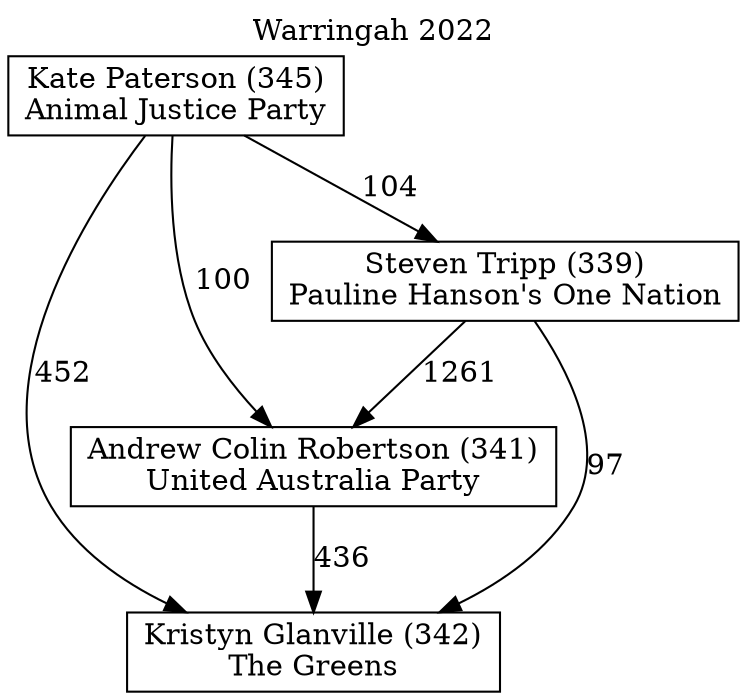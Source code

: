// House preference flow
digraph "Kristyn Glanville (342)_Warringah_2022" {
	graph [label="Warringah 2022" labelloc=t mclimit=10]
	node [shape=box]
	"Andrew Colin Robertson (341)" [label="Andrew Colin Robertson (341)
United Australia Party"]
	"Kate Paterson (345)" [label="Kate Paterson (345)
Animal Justice Party"]
	"Kristyn Glanville (342)" [label="Kristyn Glanville (342)
The Greens"]
	"Steven Tripp (339)" [label="Steven Tripp (339)
Pauline Hanson's One Nation"]
	"Andrew Colin Robertson (341)" -> "Kristyn Glanville (342)" [label=436]
	"Kate Paterson (345)" -> "Andrew Colin Robertson (341)" [label=100]
	"Kate Paterson (345)" -> "Kristyn Glanville (342)" [label=452]
	"Kate Paterson (345)" -> "Steven Tripp (339)" [label=104]
	"Steven Tripp (339)" -> "Andrew Colin Robertson (341)" [label=1261]
	"Steven Tripp (339)" -> "Kristyn Glanville (342)" [label=97]
}
